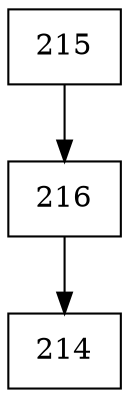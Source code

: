 digraph G {
  node [shape=record];
  node0 [label="{215}"];
  node0 -> node1;
  node1 [label="{216}"];
  node1 -> node2;
  node2 [label="{214}"];
}
